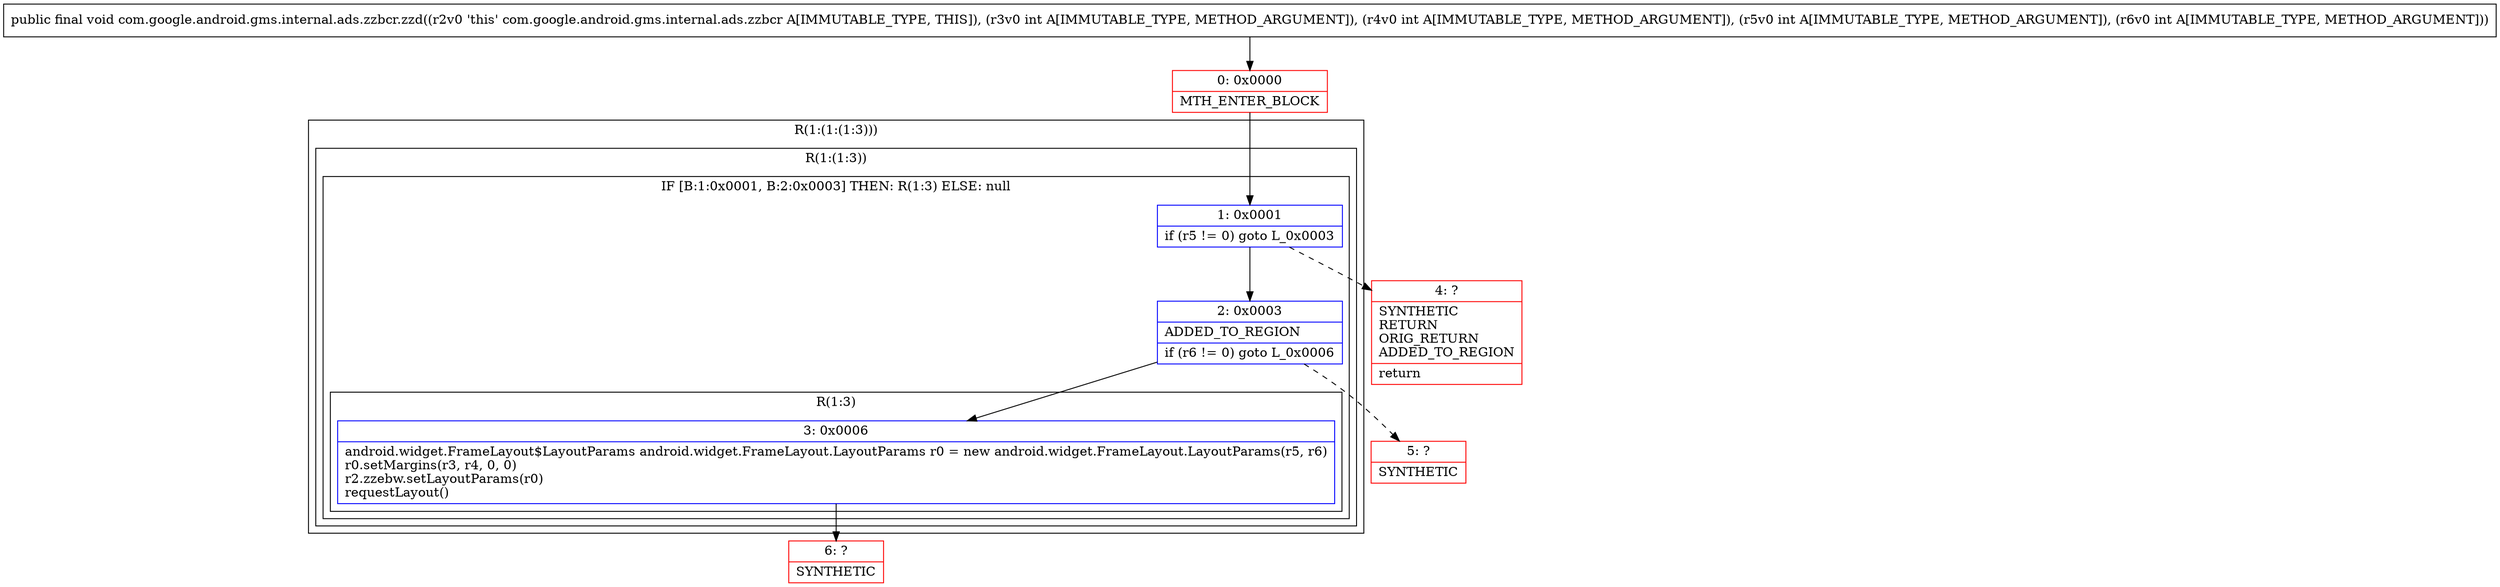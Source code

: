 digraph "CFG forcom.google.android.gms.internal.ads.zzbcr.zzd(IIII)V" {
subgraph cluster_Region_872407669 {
label = "R(1:(1:(1:3)))";
node [shape=record,color=blue];
subgraph cluster_Region_1778218275 {
label = "R(1:(1:3))";
node [shape=record,color=blue];
subgraph cluster_IfRegion_41271116 {
label = "IF [B:1:0x0001, B:2:0x0003] THEN: R(1:3) ELSE: null";
node [shape=record,color=blue];
Node_1 [shape=record,label="{1\:\ 0x0001|if (r5 != 0) goto L_0x0003\l}"];
Node_2 [shape=record,label="{2\:\ 0x0003|ADDED_TO_REGION\l|if (r6 != 0) goto L_0x0006\l}"];
subgraph cluster_Region_1038421050 {
label = "R(1:3)";
node [shape=record,color=blue];
Node_3 [shape=record,label="{3\:\ 0x0006|android.widget.FrameLayout$LayoutParams android.widget.FrameLayout.LayoutParams r0 = new android.widget.FrameLayout.LayoutParams(r5, r6)\lr0.setMargins(r3, r4, 0, 0)\lr2.zzebw.setLayoutParams(r0)\lrequestLayout()\l}"];
}
}
}
}
Node_0 [shape=record,color=red,label="{0\:\ 0x0000|MTH_ENTER_BLOCK\l}"];
Node_4 [shape=record,color=red,label="{4\:\ ?|SYNTHETIC\lRETURN\lORIG_RETURN\lADDED_TO_REGION\l|return\l}"];
Node_5 [shape=record,color=red,label="{5\:\ ?|SYNTHETIC\l}"];
Node_6 [shape=record,color=red,label="{6\:\ ?|SYNTHETIC\l}"];
MethodNode[shape=record,label="{public final void com.google.android.gms.internal.ads.zzbcr.zzd((r2v0 'this' com.google.android.gms.internal.ads.zzbcr A[IMMUTABLE_TYPE, THIS]), (r3v0 int A[IMMUTABLE_TYPE, METHOD_ARGUMENT]), (r4v0 int A[IMMUTABLE_TYPE, METHOD_ARGUMENT]), (r5v0 int A[IMMUTABLE_TYPE, METHOD_ARGUMENT]), (r6v0 int A[IMMUTABLE_TYPE, METHOD_ARGUMENT])) }"];
MethodNode -> Node_0;
Node_1 -> Node_2;
Node_1 -> Node_4[style=dashed];
Node_2 -> Node_3;
Node_2 -> Node_5[style=dashed];
Node_3 -> Node_6;
Node_0 -> Node_1;
}

